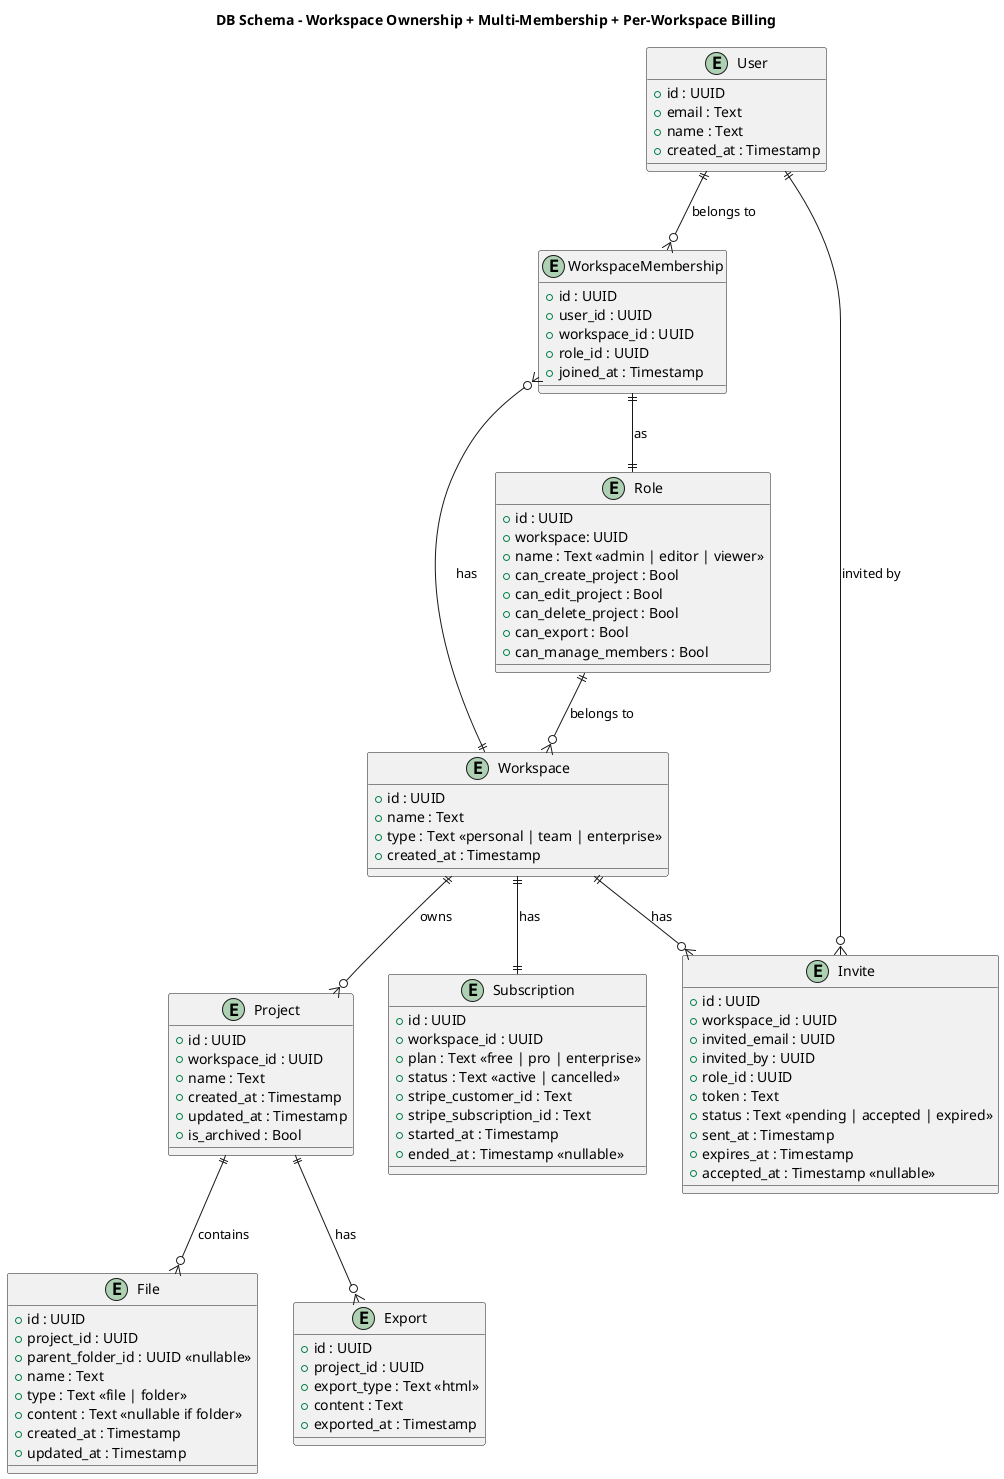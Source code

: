 @startuml
title DB Schema – Workspace Ownership + Multi-Membership + Per-Workspace Billing

entity User {
  +id : UUID
  +email : Text
  +name : Text
  +created_at : Timestamp
}

entity Workspace {
  +id : UUID
  +name : Text
  +type : Text <<personal | team | enterprise>>
  +created_at : Timestamp
}

entity Role {
  +id : UUID
  +workspace: UUID
  +name : Text <<admin | editor | viewer>>
  +can_create_project : Bool
  +can_edit_project : Bool
  +can_delete_project : Bool
  +can_export : Bool
  +can_manage_members : Bool
}

entity WorkspaceMembership {
  +id : UUID
  +user_id : UUID
  +workspace_id : UUID
  +role_id : UUID
  +joined_at : Timestamp
}

entity Project {
  +id : UUID
  +workspace_id : UUID
  +name : Text
  +created_at : Timestamp
  +updated_at : Timestamp
  +is_archived : Bool
}

entity File {
  +id : UUID
  +project_id : UUID
  +parent_folder_id : UUID <<nullable>>
  +name : Text
  +type : Text <<file | folder>>
  +content : Text <<nullable if folder>>
  +created_at : Timestamp
  +updated_at : Timestamp
}

entity Export {
  +id : UUID
  +project_id : UUID
  +export_type : Text <<html>>
  +content : Text
  +exported_at : Timestamp
}

entity Subscription {
  +id : UUID
  +workspace_id : UUID
  +plan : Text <<free | pro | enterprise>>
  +status : Text <<active | cancelled>>
  +stripe_customer_id : Text
  +stripe_subscription_id : Text
  +started_at : Timestamp
  +ended_at : Timestamp <<nullable>>
}




entity Invite {
  +id : UUID
  +workspace_id : UUID
  +invited_email : UUID
  +invited_by : UUID
  +role_id : UUID
  +token : Text
  +status : Text <<pending | accepted | expired>>
  +sent_at : Timestamp
  +expires_at : Timestamp
  +accepted_at : Timestamp <<nullable>>
}

Workspace ||--o{ Invite : has
Role ||--o{ Workspace: belongs to
User ||--o{ Invite : invited by
User ||--o{ WorkspaceMembership : belongs to
Workspace ||--o{ WorkspaceMembership : has
WorkspaceMembership ||--|| Role : as
Workspace ||--o{ Project : owns
Workspace ||--|| Subscription : has
Project ||--o{ File : contains
Project ||--o{ Export : has

@enduml
